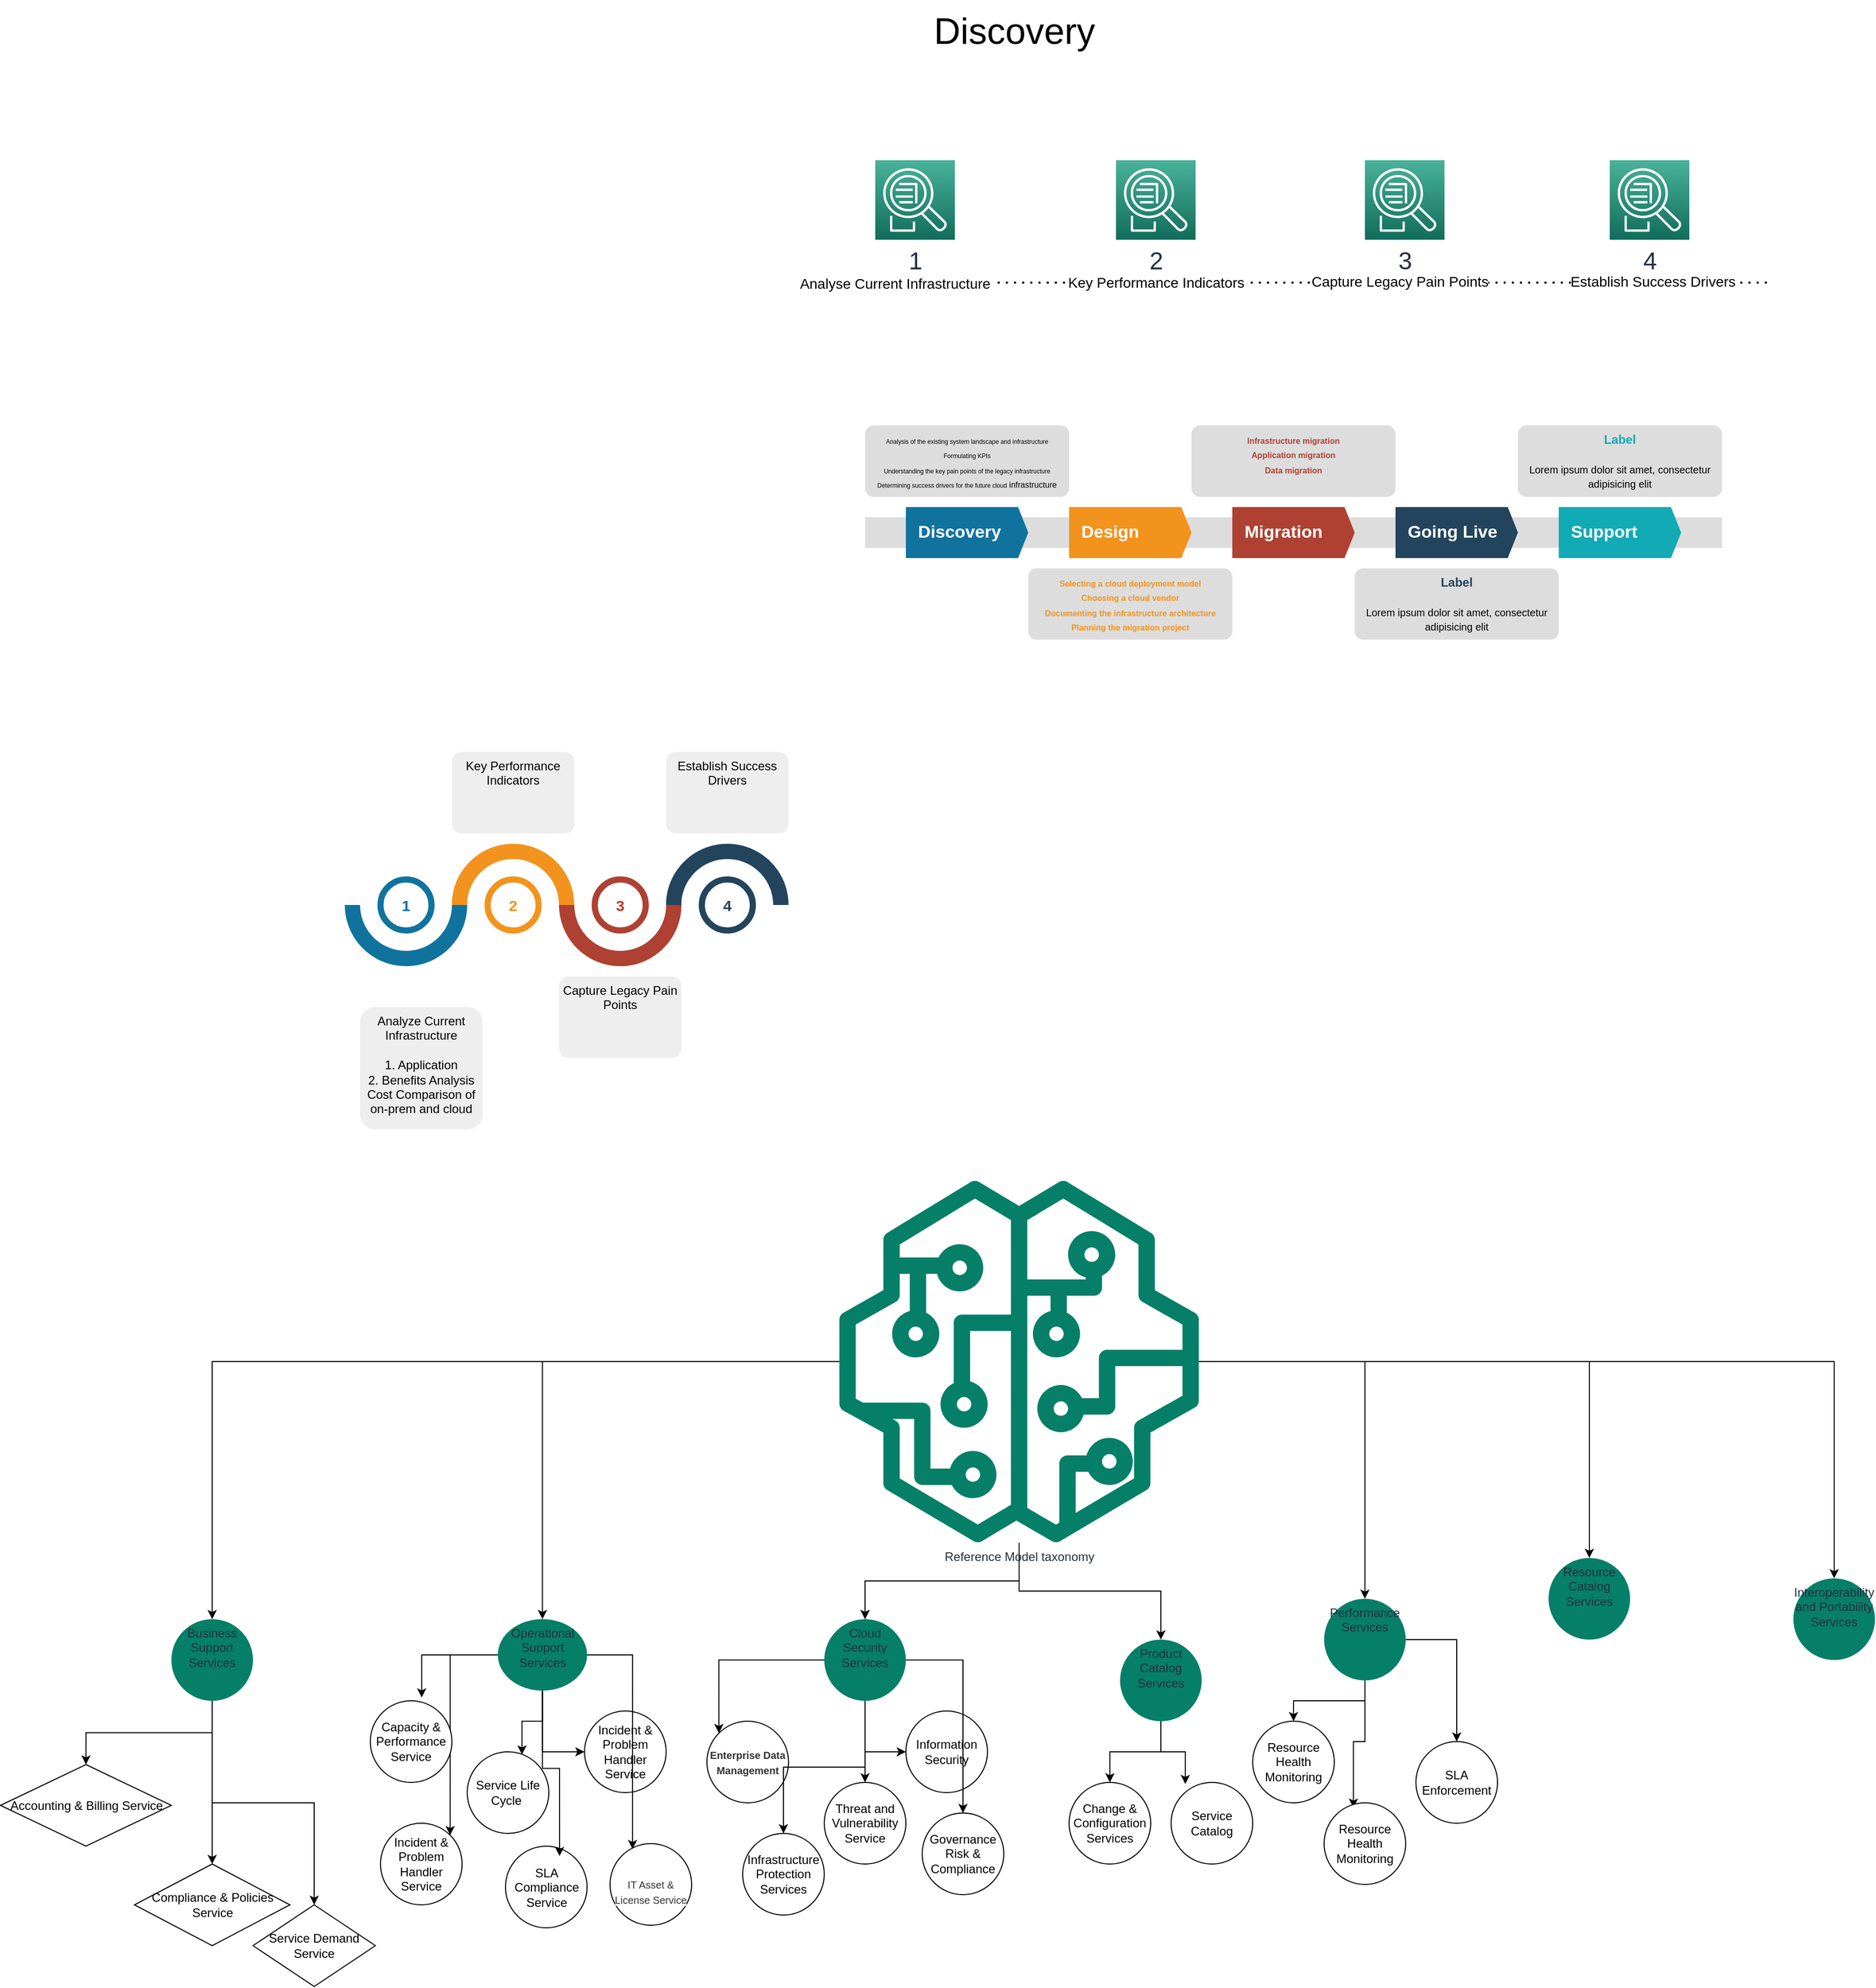 <mxfile version="21.5.0" type="github">
  <diagram name="Page-1" id="08llDU7-NNFUK5n5-dFt">
    <mxGraphModel dx="3177" dy="577" grid="1" gridSize="10" guides="1" tooltips="1" connect="1" arrows="1" fold="1" page="1" pageScale="1" pageWidth="850" pageHeight="1100" math="0" shadow="0">
      <root>
        <mxCell id="0" />
        <mxCell id="1" parent="0" />
        <mxCell id="CVsHEPzQVZDRSIb1Mj-s-2" value="&lt;font style=&quot;font-size: 24px;&quot;&gt;1&lt;/font&gt;" style="sketch=0;points=[[0,0,0],[0.25,0,0],[0.5,0,0],[0.75,0,0],[1,0,0],[0,1,0],[0.25,1,0],[0.5,1,0],[0.75,1,0],[1,1,0],[0,0.25,0],[0,0.5,0],[0,0.75,0],[1,0.25,0],[1,0.5,0],[1,0.75,0]];outlineConnect=0;fontColor=#232F3E;gradientColor=#4AB29A;gradientDirection=north;fillColor=#116D5B;strokeColor=#ffffff;dashed=0;verticalLabelPosition=bottom;verticalAlign=top;align=center;html=1;fontSize=12;fontStyle=0;aspect=fixed;shape=mxgraph.aws4.resourceIcon;resIcon=mxgraph.aws4.application_discovery_service;" parent="1" vertex="1">
          <mxGeometry x="-40" y="160" width="78" height="78" as="geometry" />
        </mxCell>
        <mxCell id="CVsHEPzQVZDRSIb1Mj-s-3" value="&lt;font style=&quot;font-size: 24px;&quot;&gt;2&lt;/font&gt;" style="sketch=0;points=[[0,0,0],[0.25,0,0],[0.5,0,0],[0.75,0,0],[1,0,0],[0,1,0],[0.25,1,0],[0.5,1,0],[0.75,1,0],[1,1,0],[0,0.25,0],[0,0.5,0],[0,0.75,0],[1,0.25,0],[1,0.5,0],[1,0.75,0]];outlineConnect=0;fontColor=#232F3E;gradientColor=#4AB29A;gradientDirection=north;fillColor=#116D5B;strokeColor=#ffffff;dashed=0;verticalLabelPosition=bottom;verticalAlign=top;align=center;html=1;fontSize=12;fontStyle=0;aspect=fixed;shape=mxgraph.aws4.resourceIcon;resIcon=mxgraph.aws4.application_discovery_service;" parent="1" vertex="1">
          <mxGeometry x="196" y="160" width="78" height="78" as="geometry" />
        </mxCell>
        <mxCell id="CVsHEPzQVZDRSIb1Mj-s-4" value="&lt;font style=&quot;font-size: 24px;&quot;&gt;3&lt;/font&gt;" style="sketch=0;points=[[0,0,0],[0.25,0,0],[0.5,0,0],[0.75,0,0],[1,0,0],[0,1,0],[0.25,1,0],[0.5,1,0],[0.75,1,0],[1,1,0],[0,0.25,0],[0,0.5,0],[0,0.75,0],[1,0.25,0],[1,0.5,0],[1,0.75,0]];outlineConnect=0;fontColor=#232F3E;gradientColor=#4AB29A;gradientDirection=north;fillColor=#116D5B;strokeColor=#ffffff;dashed=0;verticalLabelPosition=bottom;verticalAlign=top;align=center;html=1;fontSize=12;fontStyle=0;aspect=fixed;shape=mxgraph.aws4.resourceIcon;resIcon=mxgraph.aws4.application_discovery_service;" parent="1" vertex="1">
          <mxGeometry x="440" y="160" width="78" height="78" as="geometry" />
        </mxCell>
        <mxCell id="CVsHEPzQVZDRSIb1Mj-s-5" value="&lt;font style=&quot;font-size: 24px;&quot;&gt;4&lt;/font&gt;" style="sketch=0;points=[[0,0,0],[0.25,0,0],[0.5,0,0],[0.75,0,0],[1,0,0],[0,1,0],[0.25,1,0],[0.5,1,0],[0.75,1,0],[1,1,0],[0,0.25,0],[0,0.5,0],[0,0.75,0],[1,0.25,0],[1,0.5,0],[1,0.75,0]];outlineConnect=0;fontColor=#232F3E;gradientColor=#4AB29A;gradientDirection=north;fillColor=#116D5B;strokeColor=#ffffff;dashed=0;verticalLabelPosition=bottom;verticalAlign=top;align=center;html=1;fontSize=12;fontStyle=0;aspect=fixed;shape=mxgraph.aws4.resourceIcon;resIcon=mxgraph.aws4.application_discovery_service;" parent="1" vertex="1">
          <mxGeometry x="680" y="160" width="78" height="78" as="geometry" />
        </mxCell>
        <mxCell id="CVsHEPzQVZDRSIb1Mj-s-17" value="&lt;font style=&quot;font-size: 36px;&quot;&gt;Discovery&amp;nbsp;&lt;/font&gt;" style="text;html=1;align=center;verticalAlign=middle;resizable=0;points=[];autosize=1;strokeColor=none;fillColor=none;" parent="1" vertex="1">
          <mxGeometry x="6" y="3" width="190" height="60" as="geometry" />
        </mxCell>
        <mxCell id="CVsHEPzQVZDRSIb1Mj-s-18" value="" style="endArrow=none;dashed=1;html=1;dashPattern=1 3;strokeWidth=2;rounded=0;" parent="1" edge="1">
          <mxGeometry width="50" height="50" relative="1" as="geometry">
            <mxPoint x="-80" y="280" as="sourcePoint" />
            <mxPoint x="840" y="280" as="targetPoint" />
          </mxGeometry>
        </mxCell>
        <mxCell id="CVsHEPzQVZDRSIb1Mj-s-19" value="&lt;font style=&quot;font-size: 14px;&quot;&gt;Analyse Current Infrastructure&amp;nbsp;&lt;/font&gt;" style="edgeLabel;html=1;align=center;verticalAlign=middle;resizable=0;points=[];" parent="CVsHEPzQVZDRSIb1Mj-s-18" vertex="1" connectable="0">
          <mxGeometry x="-0.869" y="-1" relative="1" as="geometry">
            <mxPoint as="offset" />
          </mxGeometry>
        </mxCell>
        <mxCell id="CVsHEPzQVZDRSIb1Mj-s-20" value="&lt;font style=&quot;font-size: 14px;&quot;&gt;Key Performance Indicators&lt;/font&gt;" style="edgeLabel;html=1;align=center;verticalAlign=middle;resizable=0;points=[];" parent="CVsHEPzQVZDRSIb1Mj-s-18" vertex="1" connectable="0">
          <mxGeometry x="-0.35" y="3" relative="1" as="geometry">
            <mxPoint x="16" y="3" as="offset" />
          </mxGeometry>
        </mxCell>
        <mxCell id="CVsHEPzQVZDRSIb1Mj-s-22" value="&lt;font style=&quot;font-size: 14px;&quot;&gt;Capture Legacy Pain Points&lt;/font&gt;" style="edgeLabel;html=1;align=center;verticalAlign=middle;resizable=0;points=[];" parent="CVsHEPzQVZDRSIb1Mj-s-18" vertex="1" connectable="0">
          <mxGeometry x="0.204" y="1" relative="1" as="geometry">
            <mxPoint as="offset" />
          </mxGeometry>
        </mxCell>
        <mxCell id="CVsHEPzQVZDRSIb1Mj-s-23" value="&lt;font style=&quot;font-size: 14px;&quot;&gt;Establish Success Drivers&lt;/font&gt;" style="edgeLabel;html=1;align=center;verticalAlign=middle;resizable=0;points=[];" parent="CVsHEPzQVZDRSIb1Mj-s-18" vertex="1" connectable="0">
          <mxGeometry x="0.743" y="1" relative="1" as="geometry">
            <mxPoint as="offset" />
          </mxGeometry>
        </mxCell>
        <mxCell id="CVsHEPzQVZDRSIb1Mj-s-41" value="" style="verticalLabelPosition=bottom;verticalAlign=top;html=1;shape=mxgraph.basic.partConcEllipse;startAngle=0.25;endAngle=0.75;arcWidth=0.25;fillColor=#10739E;strokeColor=none;" parent="1" vertex="1">
          <mxGeometry x="-560" y="830" width="120" height="120" as="geometry" />
        </mxCell>
        <mxCell id="CVsHEPzQVZDRSIb1Mj-s-42" value="" style="verticalLabelPosition=bottom;verticalAlign=top;html=1;shape=mxgraph.basic.partConcEllipse;startAngle=0.75;endAngle=0.25;arcWidth=0.25;fillColor=#F2931E;strokeColor=none;" parent="1" vertex="1">
          <mxGeometry x="-455" y="830" width="120" height="120" as="geometry" />
        </mxCell>
        <mxCell id="CVsHEPzQVZDRSIb1Mj-s-43" value="" style="verticalLabelPosition=bottom;verticalAlign=top;html=1;shape=mxgraph.basic.partConcEllipse;startAngle=0.25;endAngle=0.75;arcWidth=0.25;fillColor=#AE4132;strokeColor=none;" parent="1" vertex="1">
          <mxGeometry x="-350" y="830" width="120" height="120" as="geometry" />
        </mxCell>
        <mxCell id="CVsHEPzQVZDRSIb1Mj-s-44" value="" style="verticalLabelPosition=bottom;verticalAlign=top;html=1;shape=mxgraph.basic.partConcEllipse;startAngle=0.75;endAngle=0.25;arcWidth=0.25;fillColor=#23445D;strokeColor=none;" parent="1" vertex="1">
          <mxGeometry x="-245" y="830" width="120" height="120" as="geometry" />
        </mxCell>
        <mxCell id="CVsHEPzQVZDRSIb1Mj-s-46" value="1" style="shape=ellipse;strokeWidth=6;strokeColor=#10739E;fontSize=15;html=1;whiteSpace=wrap;fontStyle=1;fontColor=#10739E;" parent="1" vertex="1">
          <mxGeometry x="-525" y="865" width="50" height="50" as="geometry" />
        </mxCell>
        <mxCell id="CVsHEPzQVZDRSIb1Mj-s-47" value="2" style="shape=ellipse;strokeWidth=6;strokeColor=#F2931E;fontSize=15;html=1;whiteSpace=wrap;fontStyle=1;fontColor=#F2931E;" parent="1" vertex="1">
          <mxGeometry x="-420" y="865" width="50" height="50" as="geometry" />
        </mxCell>
        <mxCell id="CVsHEPzQVZDRSIb1Mj-s-48" value="3" style="shape=ellipse;strokeWidth=6;strokeColor=#AE4132;fontSize=15;html=1;whiteSpace=wrap;fontStyle=1;fontColor=#AE4132;" parent="1" vertex="1">
          <mxGeometry x="-315" y="865" width="50" height="50" as="geometry" />
        </mxCell>
        <mxCell id="CVsHEPzQVZDRSIb1Mj-s-49" value="4" style="shape=ellipse;strokeWidth=6;strokeColor=#23445D;fontSize=15;html=1;whiteSpace=wrap;fontStyle=1;fontColor=#23445D;" parent="1" vertex="1">
          <mxGeometry x="-210" y="865" width="50" height="50" as="geometry" />
        </mxCell>
        <mxCell id="CVsHEPzQVZDRSIb1Mj-s-51" value="Analyze Current Infrastructure&lt;br&gt;&lt;br&gt;1. Application&lt;br&gt;2. Benefits Analysis&lt;br&gt;Cost Comparison of on-prem and cloud&lt;br&gt;" style="rounded=1;strokeColor=none;fillColor=#EEEEEE;align=center;arcSize=12;verticalAlign=top;whiteSpace=wrap;html=1;fontSize=12;" parent="1" vertex="1">
          <mxGeometry x="-545" y="990" width="120" height="120" as="geometry" />
        </mxCell>
        <mxCell id="CVsHEPzQVZDRSIb1Mj-s-52" value="Key Performance Indicators" style="rounded=1;strokeColor=none;fillColor=#EEEEEE;align=center;arcSize=12;verticalAlign=top;whiteSpace=wrap;html=1;fontSize=12;" parent="1" vertex="1">
          <mxGeometry x="-455" y="740" width="120" height="80" as="geometry" />
        </mxCell>
        <mxCell id="CVsHEPzQVZDRSIb1Mj-s-53" value="Capture Legacy Pain Points" style="rounded=1;strokeColor=none;fillColor=#EEEEEE;align=center;arcSize=12;verticalAlign=top;whiteSpace=wrap;html=1;fontSize=12;" parent="1" vertex="1">
          <mxGeometry x="-350" y="960" width="120" height="80" as="geometry" />
        </mxCell>
        <mxCell id="CVsHEPzQVZDRSIb1Mj-s-54" value="Establish Success Drivers" style="rounded=1;strokeColor=none;fillColor=#EEEEEE;align=center;arcSize=12;verticalAlign=top;whiteSpace=wrap;html=1;fontSize=12;" parent="1" vertex="1">
          <mxGeometry x="-245" y="740" width="120" height="80" as="geometry" />
        </mxCell>
        <mxCell id="CVsHEPzQVZDRSIb1Mj-s-70" value="" style="fillColor=#dddddd;rounded=0;strokeColor=none;" parent="1" vertex="1">
          <mxGeometry x="-50" y="510" width="840" height="30" as="geometry" />
        </mxCell>
        <mxCell id="CVsHEPzQVZDRSIb1Mj-s-71" value="Discovery" style="shape=mxgraph.infographic.ribbonSimple;notch1=0;notch2=10;notch=0;html=1;fillColor=#10739E;strokeColor=none;shadow=0;fontSize=17;fontColor=#FFFFFF;align=left;spacingLeft=10;fontStyle=1;whiteSpace=wrap;" parent="1" vertex="1">
          <mxGeometry x="-10" y="500" width="120" height="50" as="geometry" />
        </mxCell>
        <mxCell id="CVsHEPzQVZDRSIb1Mj-s-72" value="Design&amp;nbsp;" style="shape=mxgraph.infographic.ribbonSimple;notch1=0;notch2=10;notch=0;html=1;fillColor=#F2931E;strokeColor=none;shadow=0;fontSize=17;fontColor=#FFFFFF;align=left;spacingLeft=10;fontStyle=1;whiteSpace=wrap;" parent="1" vertex="1">
          <mxGeometry x="150" y="500" width="120" height="50" as="geometry" />
        </mxCell>
        <mxCell id="CVsHEPzQVZDRSIb1Mj-s-73" value="Migration" style="shape=mxgraph.infographic.ribbonSimple;notch1=0;notch2=10;notch=0;html=1;fillColor=#AE4132;strokeColor=none;shadow=0;fontSize=17;fontColor=#FFFFFF;align=left;spacingLeft=10;fontStyle=1;whiteSpace=wrap;" parent="1" vertex="1">
          <mxGeometry x="310" y="500" width="120" height="50" as="geometry" />
        </mxCell>
        <mxCell id="CVsHEPzQVZDRSIb1Mj-s-74" value="Going Live&amp;nbsp;" style="shape=mxgraph.infographic.ribbonSimple;notch1=0;notch2=10;notch=0;html=1;fillColor=#23445D;strokeColor=none;shadow=0;fontSize=17;fontColor=#FFFFFF;align=left;spacingLeft=10;fontStyle=1;whiteSpace=wrap;" parent="1" vertex="1">
          <mxGeometry x="470" y="500" width="120" height="50" as="geometry" />
        </mxCell>
        <mxCell id="CVsHEPzQVZDRSIb1Mj-s-75" value="Support" style="shape=mxgraph.infographic.ribbonSimple;notch1=0;notch2=10;notch=0;html=1;fillColor=#12AAB5;strokeColor=none;shadow=0;fontSize=17;fontColor=#FFFFFF;align=left;spacingLeft=10;fontStyle=1;whiteSpace=wrap;" parent="1" vertex="1">
          <mxGeometry x="630" y="500" width="120" height="50" as="geometry" />
        </mxCell>
        <mxCell id="CVsHEPzQVZDRSIb1Mj-s-76" value="&lt;font style=&quot;&quot;&gt;&lt;font style=&quot;&quot;&gt;&lt;font style=&quot;font-size: 6px;&quot;&gt;&lt;font style=&quot;&quot;&gt;Analysis of the existing system landscape and infrastructure&lt;br&gt;Formulating KPIs&lt;br&gt;&lt;/font&gt;&lt;font style=&quot;&quot;&gt;Understanding the key pain points of the legacy infrastructure&lt;br&gt;&lt;/font&gt;&lt;/font&gt;&lt;font style=&quot;&quot;&gt;&lt;font style=&quot;font-size: 6px;&quot;&gt;Determining success drivers for the future cloud&lt;/font&gt;&lt;span style=&quot;font-size: 8px;&quot;&gt; infrastructure&lt;/span&gt;&lt;/font&gt;&lt;/font&gt;&lt;br&gt;&lt;/font&gt;" style="rounded=1;strokeColor=none;fillColor=#DDDDDD;align=center;arcSize=12;verticalAlign=top;whiteSpace=wrap;html=1;fontSize=12;" parent="1" vertex="1">
          <mxGeometry x="-50" y="420" width="200" height="70" as="geometry" />
        </mxCell>
        <mxCell id="CVsHEPzQVZDRSIb1Mj-s-77" value="&lt;div&gt;&lt;font style=&quot;font-size: 8px;&quot; color=&quot;#f2931e&quot;&gt;&lt;b style=&quot;&quot;&gt;Selecting a cloud deployment model&lt;/b&gt;&lt;/font&gt;&lt;/div&gt;&lt;div&gt;&lt;font style=&quot;font-size: 8px;&quot; color=&quot;#f2931e&quot;&gt;&lt;b&gt;Choosing a cloud vendor&lt;/b&gt;&lt;/font&gt;&lt;/div&gt;&lt;div&gt;&lt;font style=&quot;font-size: 8px;&quot; color=&quot;#f2931e&quot;&gt;&lt;b&gt;Documenting the infrastructure architecture&lt;/b&gt;&lt;/font&gt;&lt;/div&gt;&lt;div&gt;&lt;font style=&quot;font-size: 8px;&quot; color=&quot;#f2931e&quot;&gt;&lt;b style=&quot;&quot;&gt;Planning the migration project&lt;/b&gt;&lt;/font&gt;&lt;/div&gt;" style="rounded=1;strokeColor=none;fillColor=#DDDDDD;align=center;arcSize=12;verticalAlign=top;whiteSpace=wrap;html=1;fontSize=12;" parent="1" vertex="1">
          <mxGeometry x="110" y="560" width="200" height="70" as="geometry" />
        </mxCell>
        <mxCell id="CVsHEPzQVZDRSIb1Mj-s-78" value="&lt;div&gt;&lt;font style=&quot;font-size: 8px;&quot; color=&quot;#ae4132&quot;&gt;&lt;b&gt;Infrastructure migration&lt;/b&gt;&lt;/font&gt;&lt;/div&gt;&lt;div&gt;&lt;font style=&quot;font-size: 8px;&quot; color=&quot;#ae4132&quot;&gt;&lt;b&gt;Application migration&lt;/b&gt;&lt;/font&gt;&lt;/div&gt;&lt;div&gt;&lt;font style=&quot;font-size: 8px;&quot; color=&quot;#ae4132&quot;&gt;&lt;b&gt;Data migration&lt;/b&gt;&lt;/font&gt;&lt;/div&gt;" style="rounded=1;strokeColor=none;fillColor=#DDDDDD;align=center;arcSize=12;verticalAlign=top;whiteSpace=wrap;html=1;fontSize=12;" parent="1" vertex="1">
          <mxGeometry x="270" y="420" width="200" height="70" as="geometry" />
        </mxCell>
        <mxCell id="CVsHEPzQVZDRSIb1Mj-s-79" value="&lt;font style=&quot;font-size: 10px&quot;&gt;&lt;font style=&quot;font-size: 12px&quot; color=&quot;#23445D&quot;&gt;&lt;b&gt;Label&lt;/b&gt;&lt;/font&gt;&lt;br&gt;&lt;br&gt;&lt;font size=&quot;1&quot;&gt;Lorem ipsum dolor sit amet, consectetur adipisicing elit&lt;/font&gt;&lt;/font&gt;" style="rounded=1;strokeColor=none;fillColor=#DDDDDD;align=center;arcSize=12;verticalAlign=top;whiteSpace=wrap;html=1;fontSize=12;" parent="1" vertex="1">
          <mxGeometry x="430" y="560" width="200" height="70" as="geometry" />
        </mxCell>
        <mxCell id="CVsHEPzQVZDRSIb1Mj-s-80" value="&lt;font style=&quot;font-size: 10px&quot;&gt;&lt;font style=&quot;font-size: 12px&quot; color=&quot;#12AAB5&quot;&gt;&lt;b&gt;Label&lt;/b&gt;&lt;/font&gt;&lt;br&gt;&lt;br&gt;&lt;font size=&quot;1&quot;&gt;Lorem ipsum dolor sit amet, consectetur adipisicing elit&lt;/font&gt;&lt;/font&gt;" style="rounded=1;strokeColor=none;fillColor=#DDDDDD;align=center;arcSize=12;verticalAlign=top;whiteSpace=wrap;html=1;fontSize=12;" parent="1" vertex="1">
          <mxGeometry x="590" y="420" width="200" height="70" as="geometry" />
        </mxCell>
        <mxCell id="qmeWbcbzNWnj_5yh_zKz-27" value="" style="edgeStyle=orthogonalEdgeStyle;rounded=0;orthogonalLoop=1;jettySize=auto;html=1;" edge="1" parent="1" source="XOvnmMCUKctlg9-TF3V9-2" target="qmeWbcbzNWnj_5yh_zKz-26">
          <mxGeometry relative="1" as="geometry" />
        </mxCell>
        <mxCell id="qmeWbcbzNWnj_5yh_zKz-29" value="" style="edgeStyle=orthogonalEdgeStyle;rounded=0;orthogonalLoop=1;jettySize=auto;html=1;" edge="1" parent="1" source="XOvnmMCUKctlg9-TF3V9-2" target="qmeWbcbzNWnj_5yh_zKz-28">
          <mxGeometry relative="1" as="geometry" />
        </mxCell>
        <mxCell id="qmeWbcbzNWnj_5yh_zKz-32" value="" style="edgeStyle=orthogonalEdgeStyle;rounded=0;orthogonalLoop=1;jettySize=auto;html=1;" edge="1" parent="1" source="XOvnmMCUKctlg9-TF3V9-2" target="qmeWbcbzNWnj_5yh_zKz-31">
          <mxGeometry relative="1" as="geometry" />
        </mxCell>
        <mxCell id="qmeWbcbzNWnj_5yh_zKz-33" value="" style="edgeStyle=orthogonalEdgeStyle;rounded=0;orthogonalLoop=1;jettySize=auto;html=1;" edge="1" parent="1" source="XOvnmMCUKctlg9-TF3V9-2" target="qmeWbcbzNWnj_5yh_zKz-31">
          <mxGeometry relative="1" as="geometry" />
        </mxCell>
        <mxCell id="qmeWbcbzNWnj_5yh_zKz-35" value="" style="edgeStyle=orthogonalEdgeStyle;rounded=0;orthogonalLoop=1;jettySize=auto;html=1;" edge="1" parent="1" source="XOvnmMCUKctlg9-TF3V9-2" target="qmeWbcbzNWnj_5yh_zKz-34">
          <mxGeometry relative="1" as="geometry" />
        </mxCell>
        <mxCell id="qmeWbcbzNWnj_5yh_zKz-37" value="" style="edgeStyle=orthogonalEdgeStyle;rounded=0;orthogonalLoop=1;jettySize=auto;html=1;" edge="1" parent="1" source="XOvnmMCUKctlg9-TF3V9-2" target="qmeWbcbzNWnj_5yh_zKz-36">
          <mxGeometry relative="1" as="geometry" />
        </mxCell>
        <mxCell id="qmeWbcbzNWnj_5yh_zKz-39" value="" style="edgeStyle=orthogonalEdgeStyle;rounded=0;orthogonalLoop=1;jettySize=auto;html=1;" edge="1" parent="1" source="XOvnmMCUKctlg9-TF3V9-2" target="qmeWbcbzNWnj_5yh_zKz-38">
          <mxGeometry relative="1" as="geometry" />
        </mxCell>
        <mxCell id="qmeWbcbzNWnj_5yh_zKz-41" value="" style="edgeStyle=orthogonalEdgeStyle;rounded=0;orthogonalLoop=1;jettySize=auto;html=1;" edge="1" parent="1" source="XOvnmMCUKctlg9-TF3V9-2" target="qmeWbcbzNWnj_5yh_zKz-40">
          <mxGeometry relative="1" as="geometry" />
        </mxCell>
        <mxCell id="XOvnmMCUKctlg9-TF3V9-2" value="Reference Model taxonomy" style="sketch=0;outlineConnect=0;fontColor=#232F3E;gradientColor=none;fillColor=#067F68;strokeColor=none;dashed=0;verticalLabelPosition=bottom;verticalAlign=top;align=center;html=1;fontSize=12;fontStyle=0;aspect=fixed;pointerEvents=1;shape=mxgraph.aws4.sagemaker_model;" parent="1" vertex="1">
          <mxGeometry x="-76.5" y="1160" width="355" height="355" as="geometry" />
        </mxCell>
        <mxCell id="XOvnmMCUKctlg9-TF3V9-3" value="Accounting &amp;amp; Billing Service" style="rhombus;whiteSpace=wrap;html=1;rounded=0;" parent="1" vertex="1">
          <mxGeometry x="-897.5" y="1732.5" width="167.5" height="80" as="geometry" />
        </mxCell>
        <mxCell id="XOvnmMCUKctlg9-TF3V9-6" value="Compliance &amp;amp; Policies Service" style="rhombus;whiteSpace=wrap;html=1;rounded=0;" parent="1" vertex="1">
          <mxGeometry x="-766.25" y="1830" width="152.5" height="80" as="geometry" />
        </mxCell>
        <mxCell id="XOvnmMCUKctlg9-TF3V9-8" value="Service Demand Service" style="rhombus;whiteSpace=wrap;html=1;rounded=0;" parent="1" vertex="1">
          <mxGeometry x="-650" y="1870" width="120" height="80" as="geometry" />
        </mxCell>
        <mxCell id="XOvnmMCUKctlg9-TF3V9-18" value="Incident &amp;amp; Problem Handler Service" style="ellipse;whiteSpace=wrap;html=1;rounded=0;" parent="1" vertex="1">
          <mxGeometry x="-525" y="1790" width="80" height="80" as="geometry" />
        </mxCell>
        <mxCell id="XOvnmMCUKctlg9-TF3V9-20" value="Incident &amp;amp; Problem Handler Service" style="ellipse;whiteSpace=wrap;html=1;rounded=0;" parent="1" vertex="1">
          <mxGeometry x="-325" y="1680" width="80" height="80" as="geometry" />
        </mxCell>
        <mxCell id="qmeWbcbzNWnj_5yh_zKz-1" value="&lt;br&gt;&lt;span style=&quot;color: rgb(51, 51, 51); font-family: Arial, Helvetica, sans-serif; font-size: x-small; font-style: normal; font-variant-ligatures: normal; font-variant-caps: normal; font-weight: 400; letter-spacing: normal; orphans: 2; text-align: left; text-indent: 0px; text-transform: none; widows: 2; word-spacing: 0px; -webkit-text-stroke-width: 0px; background-color: rgb(255, 255, 255); text-decoration-thickness: initial; text-decoration-style: initial; text-decoration-color: initial; float: none; display: inline !important;&quot;&gt;IT Asset &amp;amp; License Service&lt;/span&gt;&lt;br&gt;" style="ellipse;whiteSpace=wrap;html=1;rounded=0;" vertex="1" parent="1">
          <mxGeometry x="-300" y="1810" width="80" height="80" as="geometry" />
        </mxCell>
        <mxCell id="qmeWbcbzNWnj_5yh_zKz-3" value="Service Life Cycle&amp;nbsp;" style="ellipse;whiteSpace=wrap;html=1;rounded=0;" vertex="1" parent="1">
          <mxGeometry x="-440" y="1720" width="80" height="80" as="geometry" />
        </mxCell>
        <mxCell id="qmeWbcbzNWnj_5yh_zKz-5" value="SLA Compliance Service" style="ellipse;whiteSpace=wrap;html=1;rounded=0;" vertex="1" parent="1">
          <mxGeometry x="-402.5" y="1812.5" width="80" height="80" as="geometry" />
        </mxCell>
        <mxCell id="qmeWbcbzNWnj_5yh_zKz-9" value="&lt;b style=&quot;color: rgb(51, 51, 51); font-family: Arial, Helvetica, sans-serif; font-size: x-small; text-align: left; background-color: rgb(255, 255, 255);&quot;&gt;Enterprise Data Management&lt;/b&gt;" style="ellipse;whiteSpace=wrap;html=1;rounded=0;" vertex="1" parent="1">
          <mxGeometry x="-205" y="1690" width="80" height="80" as="geometry" />
        </mxCell>
        <mxCell id="qmeWbcbzNWnj_5yh_zKz-11" value="Governance Risk &amp;amp; Compliance" style="ellipse;whiteSpace=wrap;html=1;rounded=0;" vertex="1" parent="1">
          <mxGeometry x="6" y="1780" width="80" height="80" as="geometry" />
        </mxCell>
        <mxCell id="qmeWbcbzNWnj_5yh_zKz-16" value="Infrastructure Protection Services" style="ellipse;whiteSpace=wrap;html=1;rounded=0;" vertex="1" parent="1">
          <mxGeometry x="-170" y="1800" width="80" height="80" as="geometry" />
        </mxCell>
        <mxCell id="qmeWbcbzNWnj_5yh_zKz-18" value="Information Security" style="ellipse;whiteSpace=wrap;html=1;rounded=0;" vertex="1" parent="1">
          <mxGeometry x="-10" y="1680" width="80" height="80" as="geometry" />
        </mxCell>
        <mxCell id="qmeWbcbzNWnj_5yh_zKz-20" value="Threat and Vulnerability Service" style="ellipse;whiteSpace=wrap;html=1;rounded=0;" vertex="1" parent="1">
          <mxGeometry x="-90" y="1750" width="80" height="80" as="geometry" />
        </mxCell>
        <mxCell id="qmeWbcbzNWnj_5yh_zKz-43" value="" style="edgeStyle=orthogonalEdgeStyle;rounded=0;orthogonalLoop=1;jettySize=auto;html=1;entryX=0.5;entryY=0;entryDx=0;entryDy=0;" edge="1" parent="1" source="qmeWbcbzNWnj_5yh_zKz-26" target="XOvnmMCUKctlg9-TF3V9-3">
          <mxGeometry relative="1" as="geometry">
            <mxPoint x="-690" y="1760" as="targetPoint" />
          </mxGeometry>
        </mxCell>
        <mxCell id="qmeWbcbzNWnj_5yh_zKz-44" style="edgeStyle=orthogonalEdgeStyle;rounded=0;orthogonalLoop=1;jettySize=auto;html=1;entryX=0.5;entryY=0;entryDx=0;entryDy=0;" edge="1" parent="1" source="qmeWbcbzNWnj_5yh_zKz-26" target="XOvnmMCUKctlg9-TF3V9-6">
          <mxGeometry relative="1" as="geometry" />
        </mxCell>
        <mxCell id="qmeWbcbzNWnj_5yh_zKz-46" style="edgeStyle=orthogonalEdgeStyle;rounded=0;orthogonalLoop=1;jettySize=auto;html=1;" edge="1" parent="1" source="qmeWbcbzNWnj_5yh_zKz-26" target="XOvnmMCUKctlg9-TF3V9-8">
          <mxGeometry relative="1" as="geometry" />
        </mxCell>
        <mxCell id="qmeWbcbzNWnj_5yh_zKz-26" value="Business Support Services" style="ellipse;whiteSpace=wrap;html=1;verticalAlign=top;fillColor=#067F68;strokeColor=none;fontColor=#232F3E;sketch=0;gradientColor=none;dashed=0;fontStyle=0;" vertex="1" parent="1">
          <mxGeometry x="-730" y="1590" width="80" height="80" as="geometry" />
        </mxCell>
        <mxCell id="qmeWbcbzNWnj_5yh_zKz-49" style="edgeStyle=orthogonalEdgeStyle;rounded=0;orthogonalLoop=1;jettySize=auto;html=1;entryX=0.671;entryY=0.034;entryDx=0;entryDy=0;entryPerimeter=0;" edge="1" parent="1" source="qmeWbcbzNWnj_5yh_zKz-28" target="qmeWbcbzNWnj_5yh_zKz-3">
          <mxGeometry relative="1" as="geometry" />
        </mxCell>
        <mxCell id="qmeWbcbzNWnj_5yh_zKz-53" style="edgeStyle=orthogonalEdgeStyle;rounded=0;orthogonalLoop=1;jettySize=auto;html=1;entryX=0.63;entryY=-0.04;entryDx=0;entryDy=0;entryPerimeter=0;" edge="1" parent="1" source="qmeWbcbzNWnj_5yh_zKz-28" target="qmeWbcbzNWnj_5yh_zKz-52">
          <mxGeometry relative="1" as="geometry" />
        </mxCell>
        <mxCell id="qmeWbcbzNWnj_5yh_zKz-54" style="edgeStyle=orthogonalEdgeStyle;rounded=0;orthogonalLoop=1;jettySize=auto;html=1;entryX=0.663;entryY=0.121;entryDx=0;entryDy=0;entryPerimeter=0;" edge="1" parent="1" source="qmeWbcbzNWnj_5yh_zKz-28" target="qmeWbcbzNWnj_5yh_zKz-5">
          <mxGeometry relative="1" as="geometry" />
        </mxCell>
        <mxCell id="qmeWbcbzNWnj_5yh_zKz-55" style="edgeStyle=orthogonalEdgeStyle;rounded=0;orthogonalLoop=1;jettySize=auto;html=1;entryX=1;entryY=0;entryDx=0;entryDy=0;" edge="1" parent="1" source="qmeWbcbzNWnj_5yh_zKz-28" target="XOvnmMCUKctlg9-TF3V9-18">
          <mxGeometry relative="1" as="geometry" />
        </mxCell>
        <mxCell id="qmeWbcbzNWnj_5yh_zKz-57" style="edgeStyle=orthogonalEdgeStyle;rounded=0;orthogonalLoop=1;jettySize=auto;html=1;entryX=0.276;entryY=0.067;entryDx=0;entryDy=0;entryPerimeter=0;" edge="1" parent="1" source="qmeWbcbzNWnj_5yh_zKz-28" target="qmeWbcbzNWnj_5yh_zKz-1">
          <mxGeometry relative="1" as="geometry" />
        </mxCell>
        <mxCell id="qmeWbcbzNWnj_5yh_zKz-58" style="edgeStyle=orthogonalEdgeStyle;rounded=0;orthogonalLoop=1;jettySize=auto;html=1;entryX=0;entryY=0.5;entryDx=0;entryDy=0;" edge="1" parent="1" source="qmeWbcbzNWnj_5yh_zKz-28" target="XOvnmMCUKctlg9-TF3V9-20">
          <mxGeometry relative="1" as="geometry" />
        </mxCell>
        <mxCell id="qmeWbcbzNWnj_5yh_zKz-28" value="Operational Support Services" style="ellipse;whiteSpace=wrap;html=1;verticalAlign=top;fillColor=#067F68;strokeColor=none;fontColor=#232F3E;sketch=0;gradientColor=none;dashed=0;fontStyle=0;" vertex="1" parent="1">
          <mxGeometry x="-410" y="1590" width="87.5" height="70" as="geometry" />
        </mxCell>
        <mxCell id="qmeWbcbzNWnj_5yh_zKz-59" style="edgeStyle=orthogonalEdgeStyle;rounded=0;orthogonalLoop=1;jettySize=auto;html=1;entryX=0;entryY=0;entryDx=0;entryDy=0;" edge="1" parent="1" source="qmeWbcbzNWnj_5yh_zKz-31" target="qmeWbcbzNWnj_5yh_zKz-9">
          <mxGeometry relative="1" as="geometry" />
        </mxCell>
        <mxCell id="qmeWbcbzNWnj_5yh_zKz-62" style="edgeStyle=orthogonalEdgeStyle;rounded=0;orthogonalLoop=1;jettySize=auto;html=1;" edge="1" parent="1" source="qmeWbcbzNWnj_5yh_zKz-31" target="qmeWbcbzNWnj_5yh_zKz-16">
          <mxGeometry relative="1" as="geometry" />
        </mxCell>
        <mxCell id="qmeWbcbzNWnj_5yh_zKz-63" style="edgeStyle=orthogonalEdgeStyle;rounded=0;orthogonalLoop=1;jettySize=auto;html=1;entryX=0.5;entryY=0;entryDx=0;entryDy=0;" edge="1" parent="1" source="qmeWbcbzNWnj_5yh_zKz-31" target="qmeWbcbzNWnj_5yh_zKz-20">
          <mxGeometry relative="1" as="geometry" />
        </mxCell>
        <mxCell id="qmeWbcbzNWnj_5yh_zKz-64" style="edgeStyle=orthogonalEdgeStyle;rounded=0;orthogonalLoop=1;jettySize=auto;html=1;entryX=0;entryY=0.5;entryDx=0;entryDy=0;" edge="1" parent="1" source="qmeWbcbzNWnj_5yh_zKz-31" target="qmeWbcbzNWnj_5yh_zKz-18">
          <mxGeometry relative="1" as="geometry" />
        </mxCell>
        <mxCell id="qmeWbcbzNWnj_5yh_zKz-65" style="edgeStyle=orthogonalEdgeStyle;rounded=0;orthogonalLoop=1;jettySize=auto;html=1;" edge="1" parent="1" source="qmeWbcbzNWnj_5yh_zKz-31" target="qmeWbcbzNWnj_5yh_zKz-11">
          <mxGeometry relative="1" as="geometry" />
        </mxCell>
        <mxCell id="qmeWbcbzNWnj_5yh_zKz-31" value="Cloud Security Services" style="ellipse;whiteSpace=wrap;html=1;verticalAlign=top;fillColor=#067F68;strokeColor=none;fontColor=#232F3E;sketch=0;gradientColor=none;dashed=0;fontStyle=0;" vertex="1" parent="1">
          <mxGeometry x="-90" y="1590" width="80" height="80" as="geometry" />
        </mxCell>
        <mxCell id="qmeWbcbzNWnj_5yh_zKz-74" value="" style="edgeStyle=orthogonalEdgeStyle;rounded=0;orthogonalLoop=1;jettySize=auto;html=1;" edge="1" parent="1" source="qmeWbcbzNWnj_5yh_zKz-34" target="qmeWbcbzNWnj_5yh_zKz-71">
          <mxGeometry relative="1" as="geometry" />
        </mxCell>
        <mxCell id="qmeWbcbzNWnj_5yh_zKz-75" style="edgeStyle=orthogonalEdgeStyle;rounded=0;orthogonalLoop=1;jettySize=auto;html=1;" edge="1" parent="1" source="qmeWbcbzNWnj_5yh_zKz-34" target="qmeWbcbzNWnj_5yh_zKz-70">
          <mxGeometry relative="1" as="geometry" />
        </mxCell>
        <mxCell id="qmeWbcbzNWnj_5yh_zKz-77" style="edgeStyle=orthogonalEdgeStyle;rounded=0;orthogonalLoop=1;jettySize=auto;html=1;entryX=0.359;entryY=0.061;entryDx=0;entryDy=0;entryPerimeter=0;" edge="1" parent="1" source="qmeWbcbzNWnj_5yh_zKz-34" target="qmeWbcbzNWnj_5yh_zKz-76">
          <mxGeometry relative="1" as="geometry" />
        </mxCell>
        <mxCell id="qmeWbcbzNWnj_5yh_zKz-34" value="Performance Services" style="ellipse;whiteSpace=wrap;html=1;verticalAlign=top;fillColor=#067F68;strokeColor=none;fontColor=#232F3E;sketch=0;gradientColor=none;dashed=0;fontStyle=0;" vertex="1" parent="1">
          <mxGeometry x="400" y="1570" width="80" height="80" as="geometry" />
        </mxCell>
        <mxCell id="qmeWbcbzNWnj_5yh_zKz-36" value="Interoperability and Portability Services" style="ellipse;whiteSpace=wrap;html=1;verticalAlign=top;fillColor=#067F68;strokeColor=none;fontColor=#232F3E;sketch=0;gradientColor=none;dashed=0;fontStyle=0;" vertex="1" parent="1">
          <mxGeometry x="860" y="1550" width="80" height="80" as="geometry" />
        </mxCell>
        <mxCell id="qmeWbcbzNWnj_5yh_zKz-67" value="" style="edgeStyle=orthogonalEdgeStyle;rounded=0;orthogonalLoop=1;jettySize=auto;html=1;" edge="1" parent="1" source="qmeWbcbzNWnj_5yh_zKz-38" target="qmeWbcbzNWnj_5yh_zKz-66">
          <mxGeometry relative="1" as="geometry" />
        </mxCell>
        <mxCell id="qmeWbcbzNWnj_5yh_zKz-69" style="edgeStyle=orthogonalEdgeStyle;rounded=0;orthogonalLoop=1;jettySize=auto;html=1;entryX=0.174;entryY=0.02;entryDx=0;entryDy=0;entryPerimeter=0;" edge="1" parent="1" source="qmeWbcbzNWnj_5yh_zKz-38" target="qmeWbcbzNWnj_5yh_zKz-68">
          <mxGeometry relative="1" as="geometry" />
        </mxCell>
        <mxCell id="qmeWbcbzNWnj_5yh_zKz-38" value="Product Catalog Services" style="ellipse;whiteSpace=wrap;html=1;verticalAlign=top;fillColor=#067F68;strokeColor=none;fontColor=#232F3E;sketch=0;gradientColor=none;dashed=0;fontStyle=0;" vertex="1" parent="1">
          <mxGeometry x="200" y="1610" width="80" height="80" as="geometry" />
        </mxCell>
        <mxCell id="qmeWbcbzNWnj_5yh_zKz-40" value="Resource Catalog Services" style="ellipse;whiteSpace=wrap;html=1;verticalAlign=top;fillColor=#067F68;strokeColor=none;fontColor=#232F3E;sketch=0;gradientColor=none;dashed=0;fontStyle=0;" vertex="1" parent="1">
          <mxGeometry x="620" y="1530" width="80" height="80" as="geometry" />
        </mxCell>
        <mxCell id="qmeWbcbzNWnj_5yh_zKz-52" value="Capacity &amp;amp; Performance Service" style="ellipse;whiteSpace=wrap;html=1;aspect=fixed;" vertex="1" parent="1">
          <mxGeometry x="-535" y="1670" width="80" height="80" as="geometry" />
        </mxCell>
        <mxCell id="qmeWbcbzNWnj_5yh_zKz-66" value="Change &amp;amp; Configuration Services" style="ellipse;whiteSpace=wrap;html=1;aspect=fixed;" vertex="1" parent="1">
          <mxGeometry x="150" y="1750" width="80" height="80" as="geometry" />
        </mxCell>
        <mxCell id="qmeWbcbzNWnj_5yh_zKz-68" value="Service Catalog" style="ellipse;whiteSpace=wrap;html=1;aspect=fixed;" vertex="1" parent="1">
          <mxGeometry x="250" y="1750" width="80" height="80" as="geometry" />
        </mxCell>
        <mxCell id="qmeWbcbzNWnj_5yh_zKz-70" value="Resource Health Monitoring" style="ellipse;whiteSpace=wrap;html=1;aspect=fixed;" vertex="1" parent="1">
          <mxGeometry x="330" y="1690" width="80" height="80" as="geometry" />
        </mxCell>
        <mxCell id="qmeWbcbzNWnj_5yh_zKz-71" value="SLA Enforcement" style="ellipse;whiteSpace=wrap;html=1;aspect=fixed;" vertex="1" parent="1">
          <mxGeometry x="490" y="1710" width="80" height="80" as="geometry" />
        </mxCell>
        <mxCell id="qmeWbcbzNWnj_5yh_zKz-76" value="Resource Health Monitoring" style="ellipse;whiteSpace=wrap;html=1;aspect=fixed;" vertex="1" parent="1">
          <mxGeometry x="400" y="1770" width="80" height="80" as="geometry" />
        </mxCell>
      </root>
    </mxGraphModel>
  </diagram>
</mxfile>
